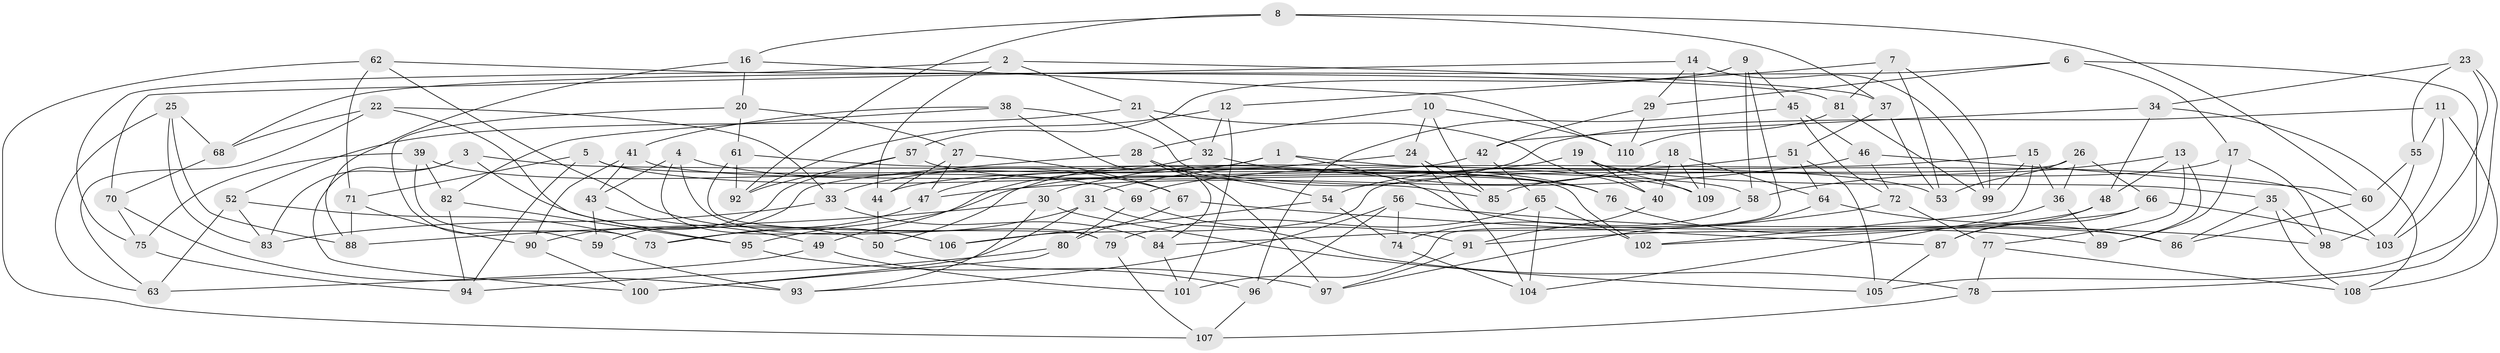 // Generated by graph-tools (version 1.1) at 2025/58/03/09/25 04:58:46]
// undirected, 110 vertices, 220 edges
graph export_dot {
graph [start="1"]
  node [color=gray90,style=filled];
  1;
  2;
  3;
  4;
  5;
  6;
  7;
  8;
  9;
  10;
  11;
  12;
  13;
  14;
  15;
  16;
  17;
  18;
  19;
  20;
  21;
  22;
  23;
  24;
  25;
  26;
  27;
  28;
  29;
  30;
  31;
  32;
  33;
  34;
  35;
  36;
  37;
  38;
  39;
  40;
  41;
  42;
  43;
  44;
  45;
  46;
  47;
  48;
  49;
  50;
  51;
  52;
  53;
  54;
  55;
  56;
  57;
  58;
  59;
  60;
  61;
  62;
  63;
  64;
  65;
  66;
  67;
  68;
  69;
  70;
  71;
  72;
  73;
  74;
  75;
  76;
  77;
  78;
  79;
  80;
  81;
  82;
  83;
  84;
  85;
  86;
  87;
  88;
  89;
  90;
  91;
  92;
  93;
  94;
  95;
  96;
  97;
  98;
  99;
  100;
  101;
  102;
  103;
  104;
  105;
  106;
  107;
  108;
  109;
  110;
  1 -- 47;
  1 -- 86;
  1 -- 53;
  1 -- 49;
  2 -- 37;
  2 -- 44;
  2 -- 75;
  2 -- 21;
  3 -- 58;
  3 -- 50;
  3 -- 83;
  3 -- 100;
  4 -- 106;
  4 -- 79;
  4 -- 43;
  4 -- 67;
  5 -- 71;
  5 -- 102;
  5 -- 76;
  5 -- 94;
  6 -- 105;
  6 -- 68;
  6 -- 29;
  6 -- 17;
  7 -- 99;
  7 -- 81;
  7 -- 53;
  7 -- 12;
  8 -- 60;
  8 -- 16;
  8 -- 92;
  8 -- 37;
  9 -- 101;
  9 -- 57;
  9 -- 45;
  9 -- 58;
  10 -- 85;
  10 -- 110;
  10 -- 24;
  10 -- 28;
  11 -- 95;
  11 -- 108;
  11 -- 103;
  11 -- 55;
  12 -- 32;
  12 -- 92;
  12 -- 101;
  13 -- 77;
  13 -- 48;
  13 -- 89;
  13 -- 58;
  14 -- 29;
  14 -- 109;
  14 -- 70;
  14 -- 99;
  15 -- 99;
  15 -- 102;
  15 -- 36;
  15 -- 69;
  16 -- 20;
  16 -- 110;
  16 -- 88;
  17 -- 85;
  17 -- 89;
  17 -- 98;
  18 -- 31;
  18 -- 64;
  18 -- 40;
  18 -- 109;
  19 -- 40;
  19 -- 109;
  19 -- 35;
  19 -- 30;
  20 -- 61;
  20 -- 27;
  20 -- 59;
  21 -- 32;
  21 -- 52;
  21 -- 40;
  22 -- 63;
  22 -- 33;
  22 -- 68;
  22 -- 95;
  23 -- 34;
  23 -- 55;
  23 -- 78;
  23 -- 103;
  24 -- 85;
  24 -- 104;
  24 -- 50;
  25 -- 68;
  25 -- 63;
  25 -- 88;
  25 -- 83;
  26 -- 66;
  26 -- 106;
  26 -- 53;
  26 -- 36;
  27 -- 67;
  27 -- 44;
  27 -- 47;
  28 -- 59;
  28 -- 54;
  28 -- 97;
  29 -- 42;
  29 -- 110;
  30 -- 105;
  30 -- 93;
  30 -- 88;
  31 -- 78;
  31 -- 100;
  31 -- 73;
  32 -- 33;
  32 -- 76;
  33 -- 84;
  33 -- 83;
  34 -- 48;
  34 -- 108;
  34 -- 42;
  35 -- 108;
  35 -- 98;
  35 -- 86;
  36 -- 89;
  36 -- 104;
  37 -- 53;
  37 -- 51;
  38 -- 41;
  38 -- 84;
  38 -- 82;
  38 -- 85;
  39 -- 82;
  39 -- 75;
  39 -- 69;
  39 -- 73;
  40 -- 91;
  41 -- 43;
  41 -- 103;
  41 -- 90;
  42 -- 65;
  42 -- 44;
  43 -- 49;
  43 -- 59;
  44 -- 50;
  45 -- 72;
  45 -- 96;
  45 -- 46;
  46 -- 72;
  46 -- 47;
  46 -- 60;
  47 -- 73;
  48 -- 87;
  48 -- 91;
  49 -- 63;
  49 -- 101;
  50 -- 96;
  51 -- 64;
  51 -- 54;
  51 -- 105;
  52 -- 83;
  52 -- 73;
  52 -- 63;
  54 -- 74;
  54 -- 106;
  55 -- 60;
  55 -- 98;
  56 -- 96;
  56 -- 74;
  56 -- 93;
  56 -- 98;
  57 -- 92;
  57 -- 90;
  57 -- 76;
  58 -- 74;
  59 -- 93;
  60 -- 86;
  61 -- 92;
  61 -- 109;
  61 -- 79;
  62 -- 106;
  62 -- 71;
  62 -- 81;
  62 -- 107;
  64 -- 86;
  64 -- 97;
  65 -- 102;
  65 -- 104;
  65 -- 79;
  66 -- 103;
  66 -- 87;
  66 -- 102;
  67 -- 80;
  67 -- 87;
  68 -- 70;
  69 -- 91;
  69 -- 80;
  70 -- 93;
  70 -- 75;
  71 -- 90;
  71 -- 88;
  72 -- 84;
  72 -- 77;
  74 -- 104;
  75 -- 94;
  76 -- 89;
  77 -- 78;
  77 -- 108;
  78 -- 107;
  79 -- 107;
  80 -- 100;
  80 -- 94;
  81 -- 99;
  81 -- 110;
  82 -- 94;
  82 -- 95;
  84 -- 101;
  87 -- 105;
  90 -- 100;
  91 -- 97;
  95 -- 97;
  96 -- 107;
}
